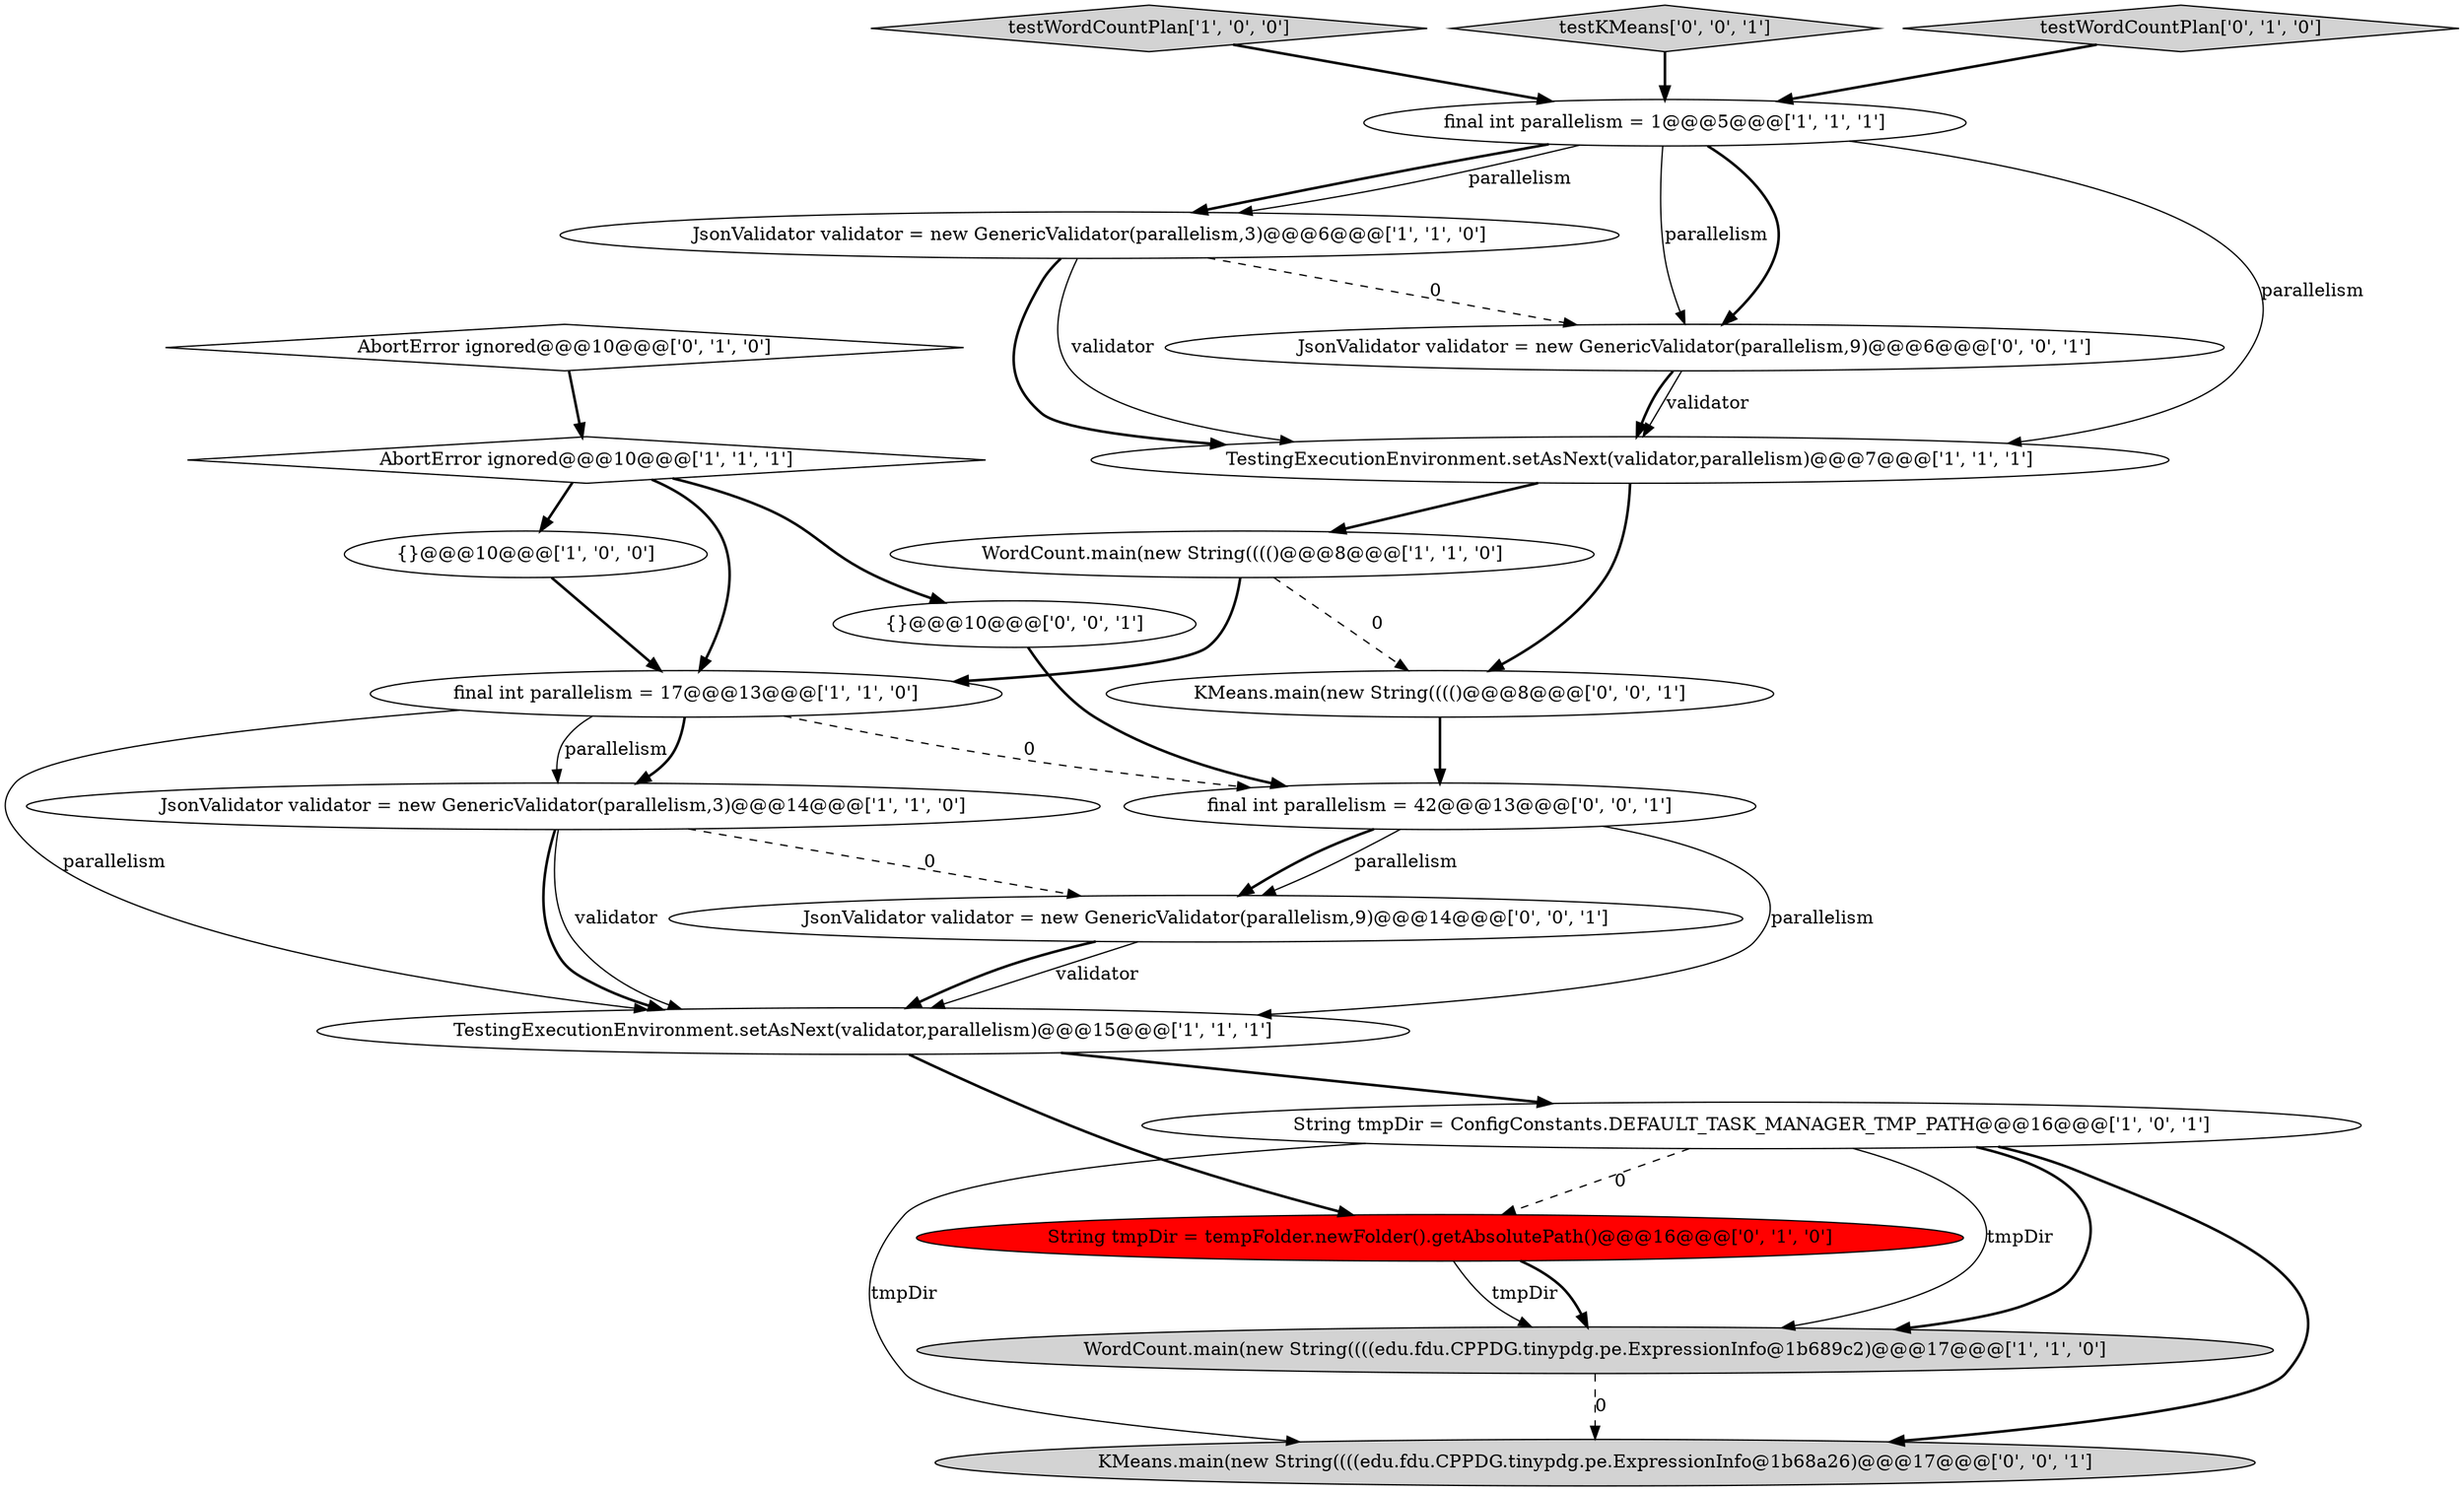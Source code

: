 digraph {
7 [style = filled, label = "final int parallelism = 1@@@5@@@['1', '1', '1']", fillcolor = white, shape = ellipse image = "AAA0AAABBB1BBB"];
0 [style = filled, label = "{}@@@10@@@['1', '0', '0']", fillcolor = white, shape = ellipse image = "AAA0AAABBB1BBB"];
5 [style = filled, label = "testWordCountPlan['1', '0', '0']", fillcolor = lightgray, shape = diamond image = "AAA0AAABBB1BBB"];
9 [style = filled, label = "JsonValidator validator = new GenericValidator(parallelism,3)@@@14@@@['1', '1', '0']", fillcolor = white, shape = ellipse image = "AAA0AAABBB1BBB"];
16 [style = filled, label = "testKMeans['0', '0', '1']", fillcolor = lightgray, shape = diamond image = "AAA0AAABBB3BBB"];
8 [style = filled, label = "final int parallelism = 17@@@13@@@['1', '1', '0']", fillcolor = white, shape = ellipse image = "AAA0AAABBB1BBB"];
1 [style = filled, label = "TestingExecutionEnvironment.setAsNext(validator,parallelism)@@@15@@@['1', '1', '1']", fillcolor = white, shape = ellipse image = "AAA0AAABBB1BBB"];
6 [style = filled, label = "WordCount.main(new String(((()@@@8@@@['1', '1', '0']", fillcolor = white, shape = ellipse image = "AAA0AAABBB1BBB"];
18 [style = filled, label = "final int parallelism = 42@@@13@@@['0', '0', '1']", fillcolor = white, shape = ellipse image = "AAA0AAABBB3BBB"];
11 [style = filled, label = "JsonValidator validator = new GenericValidator(parallelism,3)@@@6@@@['1', '1', '0']", fillcolor = white, shape = ellipse image = "AAA0AAABBB1BBB"];
10 [style = filled, label = "TestingExecutionEnvironment.setAsNext(validator,parallelism)@@@7@@@['1', '1', '1']", fillcolor = white, shape = ellipse image = "AAA0AAABBB1BBB"];
19 [style = filled, label = "KMeans.main(new String(((()@@@8@@@['0', '0', '1']", fillcolor = white, shape = ellipse image = "AAA0AAABBB3BBB"];
13 [style = filled, label = "testWordCountPlan['0', '1', '0']", fillcolor = lightgray, shape = diamond image = "AAA0AAABBB2BBB"];
2 [style = filled, label = "AbortError ignored@@@10@@@['1', '1', '1']", fillcolor = white, shape = diamond image = "AAA0AAABBB1BBB"];
4 [style = filled, label = "WordCount.main(new String((((edu.fdu.CPPDG.tinypdg.pe.ExpressionInfo@1b689c2)@@@17@@@['1', '1', '0']", fillcolor = lightgray, shape = ellipse image = "AAA0AAABBB1BBB"];
21 [style = filled, label = "JsonValidator validator = new GenericValidator(parallelism,9)@@@14@@@['0', '0', '1']", fillcolor = white, shape = ellipse image = "AAA0AAABBB3BBB"];
17 [style = filled, label = "JsonValidator validator = new GenericValidator(parallelism,9)@@@6@@@['0', '0', '1']", fillcolor = white, shape = ellipse image = "AAA0AAABBB3BBB"];
3 [style = filled, label = "String tmpDir = ConfigConstants.DEFAULT_TASK_MANAGER_TMP_PATH@@@16@@@['1', '0', '1']", fillcolor = white, shape = ellipse image = "AAA0AAABBB1BBB"];
20 [style = filled, label = "KMeans.main(new String((((edu.fdu.CPPDG.tinypdg.pe.ExpressionInfo@1b68a26)@@@17@@@['0', '0', '1']", fillcolor = lightgray, shape = ellipse image = "AAA0AAABBB3BBB"];
12 [style = filled, label = "AbortError ignored@@@10@@@['0', '1', '0']", fillcolor = white, shape = diamond image = "AAA0AAABBB2BBB"];
15 [style = filled, label = "{}@@@10@@@['0', '0', '1']", fillcolor = white, shape = ellipse image = "AAA0AAABBB3BBB"];
14 [style = filled, label = "String tmpDir = tempFolder.newFolder().getAbsolutePath()@@@16@@@['0', '1', '0']", fillcolor = red, shape = ellipse image = "AAA1AAABBB2BBB"];
17->10 [style = bold, label=""];
8->9 [style = solid, label="parallelism"];
19->18 [style = bold, label=""];
7->11 [style = bold, label=""];
7->17 [style = bold, label=""];
7->17 [style = solid, label="parallelism"];
7->11 [style = solid, label="parallelism"];
10->19 [style = bold, label=""];
3->20 [style = solid, label="tmpDir"];
16->7 [style = bold, label=""];
1->3 [style = bold, label=""];
11->17 [style = dashed, label="0"];
21->1 [style = solid, label="validator"];
14->4 [style = solid, label="tmpDir"];
3->4 [style = bold, label=""];
10->6 [style = bold, label=""];
15->18 [style = bold, label=""];
8->1 [style = solid, label="parallelism"];
18->1 [style = solid, label="parallelism"];
12->2 [style = bold, label=""];
7->10 [style = solid, label="parallelism"];
2->0 [style = bold, label=""];
3->20 [style = bold, label=""];
3->4 [style = solid, label="tmpDir"];
9->21 [style = dashed, label="0"];
11->10 [style = bold, label=""];
13->7 [style = bold, label=""];
11->10 [style = solid, label="validator"];
4->20 [style = dashed, label="0"];
9->1 [style = solid, label="validator"];
17->10 [style = solid, label="validator"];
6->8 [style = bold, label=""];
2->15 [style = bold, label=""];
0->8 [style = bold, label=""];
8->9 [style = bold, label=""];
21->1 [style = bold, label=""];
6->19 [style = dashed, label="0"];
5->7 [style = bold, label=""];
8->18 [style = dashed, label="0"];
1->14 [style = bold, label=""];
18->21 [style = bold, label=""];
3->14 [style = dashed, label="0"];
9->1 [style = bold, label=""];
18->21 [style = solid, label="parallelism"];
2->8 [style = bold, label=""];
14->4 [style = bold, label=""];
}
